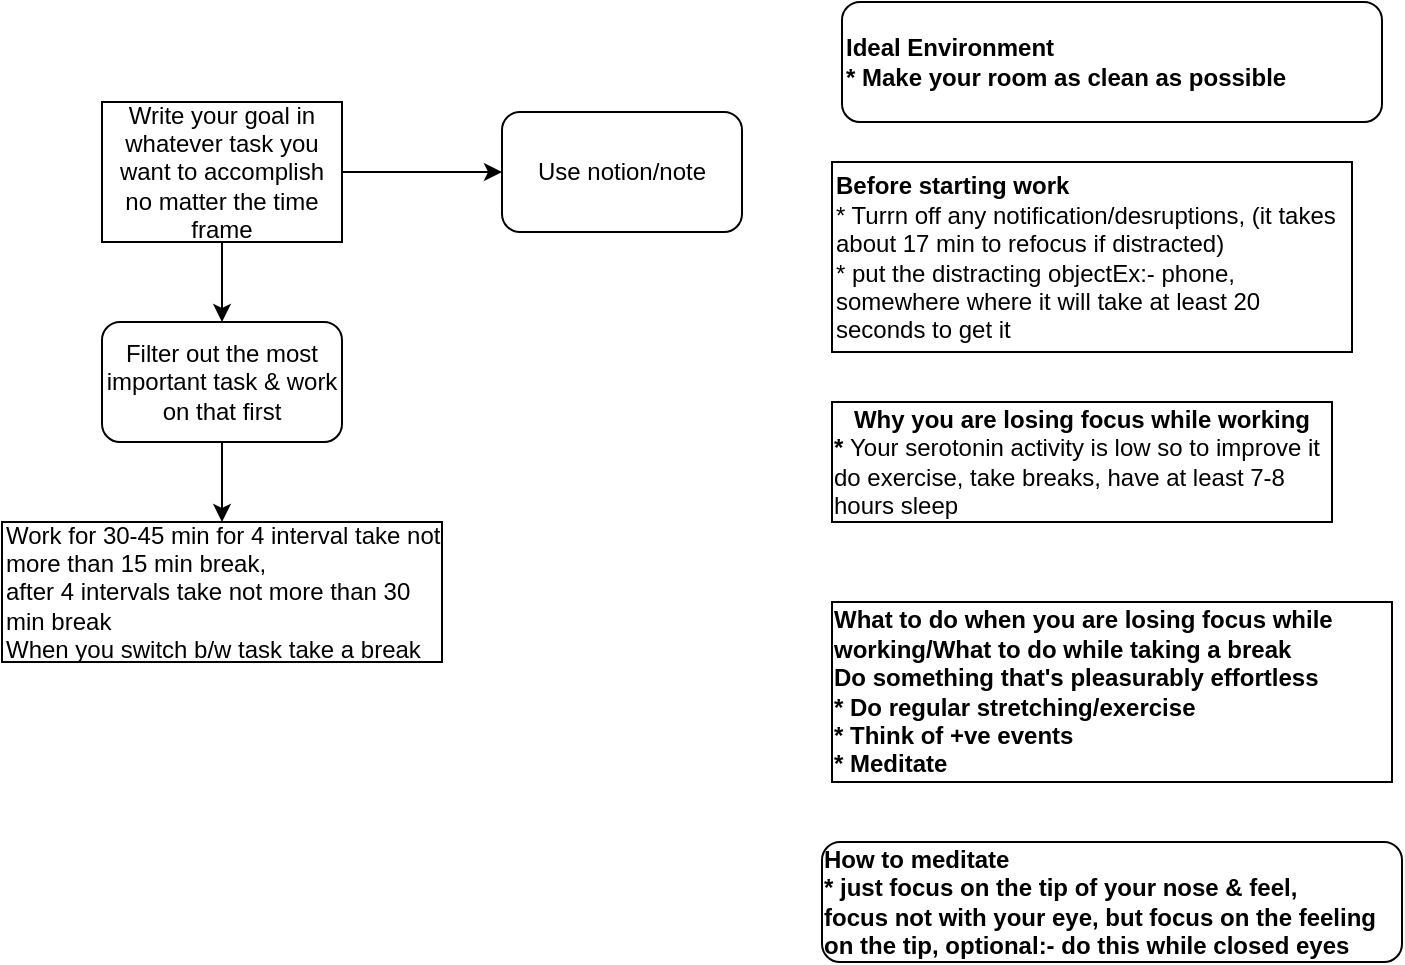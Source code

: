 <mxfile version="20.4.2" type="device"><diagram id="C5RBs43oDa-KdzZeNtuy" name="Page-1"><mxGraphModel dx="1146" dy="542" grid="1" gridSize="10" guides="1" tooltips="1" connect="1" arrows="1" fold="1" page="1" pageScale="1" pageWidth="827" pageHeight="1169" math="0" shadow="0"><root><mxCell id="WIyWlLk6GJQsqaUBKTNV-0"/><mxCell id="WIyWlLk6GJQsqaUBKTNV-1" parent="WIyWlLk6GJQsqaUBKTNV-0"/><mxCell id="mHJfjwGiqURjrfZW6psO-3" style="edgeStyle=orthogonalEdgeStyle;rounded=0;orthogonalLoop=1;jettySize=auto;html=1;entryX=0.5;entryY=0;entryDx=0;entryDy=0;" edge="1" parent="WIyWlLk6GJQsqaUBKTNV-1" source="mHJfjwGiqURjrfZW6psO-0" target="mHJfjwGiqURjrfZW6psO-2"><mxGeometry relative="1" as="geometry"/></mxCell><mxCell id="mHJfjwGiqURjrfZW6psO-13" style="edgeStyle=orthogonalEdgeStyle;rounded=0;orthogonalLoop=1;jettySize=auto;html=1;entryX=0;entryY=0.5;entryDx=0;entryDy=0;" edge="1" parent="WIyWlLk6GJQsqaUBKTNV-1" source="mHJfjwGiqURjrfZW6psO-0" target="mHJfjwGiqURjrfZW6psO-1"><mxGeometry relative="1" as="geometry"/></mxCell><mxCell id="mHJfjwGiqURjrfZW6psO-0" value="Write your goal in whatever task you want to accomplish no matter the time frame" style="rounded=0;whiteSpace=wrap;html=1;" vertex="1" parent="WIyWlLk6GJQsqaUBKTNV-1"><mxGeometry x="270" y="100" width="120" height="70" as="geometry"/></mxCell><mxCell id="mHJfjwGiqURjrfZW6psO-1" value="Use notion/note" style="rounded=1;whiteSpace=wrap;html=1;" vertex="1" parent="WIyWlLk6GJQsqaUBKTNV-1"><mxGeometry x="470" y="105" width="120" height="60" as="geometry"/></mxCell><mxCell id="mHJfjwGiqURjrfZW6psO-6" style="edgeStyle=orthogonalEdgeStyle;rounded=0;orthogonalLoop=1;jettySize=auto;html=1;entryX=0.5;entryY=0;entryDx=0;entryDy=0;" edge="1" parent="WIyWlLk6GJQsqaUBKTNV-1" source="mHJfjwGiqURjrfZW6psO-2" target="mHJfjwGiqURjrfZW6psO-5"><mxGeometry relative="1" as="geometry"/></mxCell><mxCell id="mHJfjwGiqURjrfZW6psO-2" value="Filter out the most important task &amp;amp; work on that first" style="rounded=1;whiteSpace=wrap;html=1;" vertex="1" parent="WIyWlLk6GJQsqaUBKTNV-1"><mxGeometry x="270" y="210" width="120" height="60" as="geometry"/></mxCell><mxCell id="mHJfjwGiqURjrfZW6psO-4" value="&lt;b&gt;Before starting work&amp;nbsp;&lt;/b&gt;&lt;br&gt;* Turrn off any notification/desruptions, (it takes about 17 min to refocus if distracted)&lt;br&gt;* put the distracting objectEx:- phone, somewhere where it will take at least 20 seconds to get it" style="rounded=0;whiteSpace=wrap;html=1;align=left;" vertex="1" parent="WIyWlLk6GJQsqaUBKTNV-1"><mxGeometry x="635" y="130" width="260" height="95" as="geometry"/></mxCell><mxCell id="mHJfjwGiqURjrfZW6psO-5" value="Work for 30-45 min for 4 interval take not more than 15 min break,&lt;br&gt;after 4 intervals take not more than 30 min break&lt;br&gt;When you switch b/w task take a break" style="rounded=0;whiteSpace=wrap;html=1;align=left;" vertex="1" parent="WIyWlLk6GJQsqaUBKTNV-1"><mxGeometry x="220" y="310" width="220" height="70" as="geometry"/></mxCell><mxCell id="mHJfjwGiqURjrfZW6psO-7" value="&lt;div style=&quot;text-align: left;&quot;&gt;&lt;b style=&quot;background-color: initial;&quot;&gt;What to do when you are losing focus while working/&lt;/b&gt;&lt;b style=&quot;background-color: initial;&quot;&gt;What to do while taking a break&lt;br&gt;Do something that's pleasurably effortless&lt;/b&gt;&lt;/div&gt;&lt;b&gt;&lt;/b&gt;&lt;b&gt;&lt;div style=&quot;text-align: left;&quot;&gt;&lt;b style=&quot;background-color: initial;&quot;&gt;* Do regular stretching/exercise&lt;/b&gt;&lt;/div&gt;&lt;div style=&quot;text-align: left;&quot;&gt;* Think of +ve events&amp;nbsp;&lt;br&gt;* Meditate&lt;/div&gt;&lt;/b&gt;" style="rounded=0;whiteSpace=wrap;html=1;" vertex="1" parent="WIyWlLk6GJQsqaUBKTNV-1"><mxGeometry x="635" y="350" width="280" height="90" as="geometry"/></mxCell><mxCell id="mHJfjwGiqURjrfZW6psO-8" value="&lt;b&gt;Why you are losing focus while working&lt;/b&gt;&lt;br&gt;&lt;div style=&quot;text-align: left;&quot;&gt;&lt;b style=&quot;font-weight: bold; background-color: initial;&quot;&gt;* &lt;/b&gt;&lt;span style=&quot;background-color: initial;&quot;&gt;Your serotonin activity is low so to improve it&lt;br&gt;do exercise, take breaks, have at least 7-8 hours sleep&lt;/span&gt;&lt;/div&gt;" style="rounded=0;whiteSpace=wrap;html=1;" vertex="1" parent="WIyWlLk6GJQsqaUBKTNV-1"><mxGeometry x="635" y="250" width="250" height="60" as="geometry"/></mxCell><mxCell id="mHJfjwGiqURjrfZW6psO-10" value="&lt;b&gt;Ideal Environment&lt;br&gt;&lt;div style=&quot;&quot;&gt;&lt;b style=&quot;background-color: initial;&quot;&gt;* Make your room as clean as possible&lt;/b&gt;&lt;/div&gt;&lt;/b&gt;" style="rounded=1;whiteSpace=wrap;html=1;align=left;" vertex="1" parent="WIyWlLk6GJQsqaUBKTNV-1"><mxGeometry x="640" y="50" width="270" height="60" as="geometry"/></mxCell><mxCell id="mHJfjwGiqURjrfZW6psO-12" value="&lt;div style=&quot;text-align: left;&quot;&gt;&lt;b style=&quot;background-color: initial;&quot;&gt;How to meditate&lt;/b&gt;&lt;/div&gt;&lt;b&gt;&lt;div style=&quot;text-align: left;&quot;&gt;&lt;b style=&quot;background-color: initial;&quot;&gt;* just focus on the tip of your nose &amp;amp; feel,&lt;/b&gt;&lt;/div&gt;&lt;div style=&quot;text-align: left;&quot;&gt;&lt;b style=&quot;background-color: initial;&quot;&gt;focus not with your eye, but focus on the feeling on the tip, optional:- do this while closed eyes&lt;/b&gt;&lt;/div&gt;&lt;/b&gt;" style="rounded=1;whiteSpace=wrap;html=1;" vertex="1" parent="WIyWlLk6GJQsqaUBKTNV-1"><mxGeometry x="630" y="470" width="290" height="60" as="geometry"/></mxCell></root></mxGraphModel></diagram></mxfile>